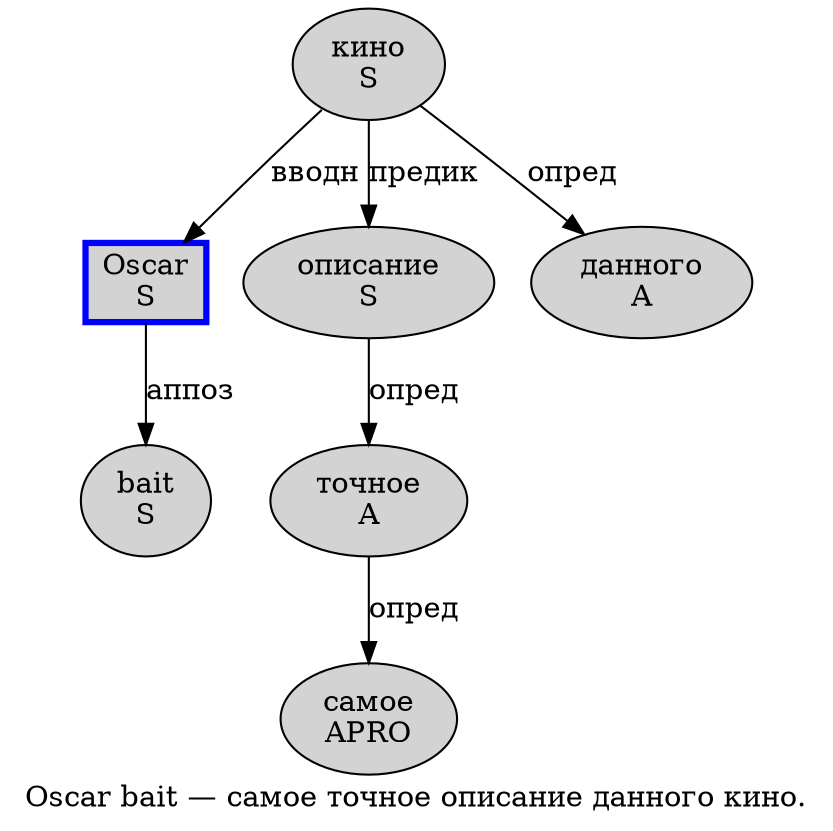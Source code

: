digraph SENTENCE_4221 {
	graph [label="Oscar bait — самое точное описание данного кино."]
	node [style=filled]
		0 [label="Oscar
S" color=blue fillcolor=lightgray penwidth=3 shape=box]
		1 [label="bait
S" color="" fillcolor=lightgray penwidth=1 shape=ellipse]
		3 [label="самое
APRO" color="" fillcolor=lightgray penwidth=1 shape=ellipse]
		4 [label="точное
A" color="" fillcolor=lightgray penwidth=1 shape=ellipse]
		5 [label="описание
S" color="" fillcolor=lightgray penwidth=1 shape=ellipse]
		6 [label="данного
A" color="" fillcolor=lightgray penwidth=1 shape=ellipse]
		7 [label="кино
S" color="" fillcolor=lightgray penwidth=1 shape=ellipse]
			7 -> 0 [label="вводн"]
			7 -> 5 [label="предик"]
			7 -> 6 [label="опред"]
			4 -> 3 [label="опред"]
			5 -> 4 [label="опред"]
			0 -> 1 [label="аппоз"]
}